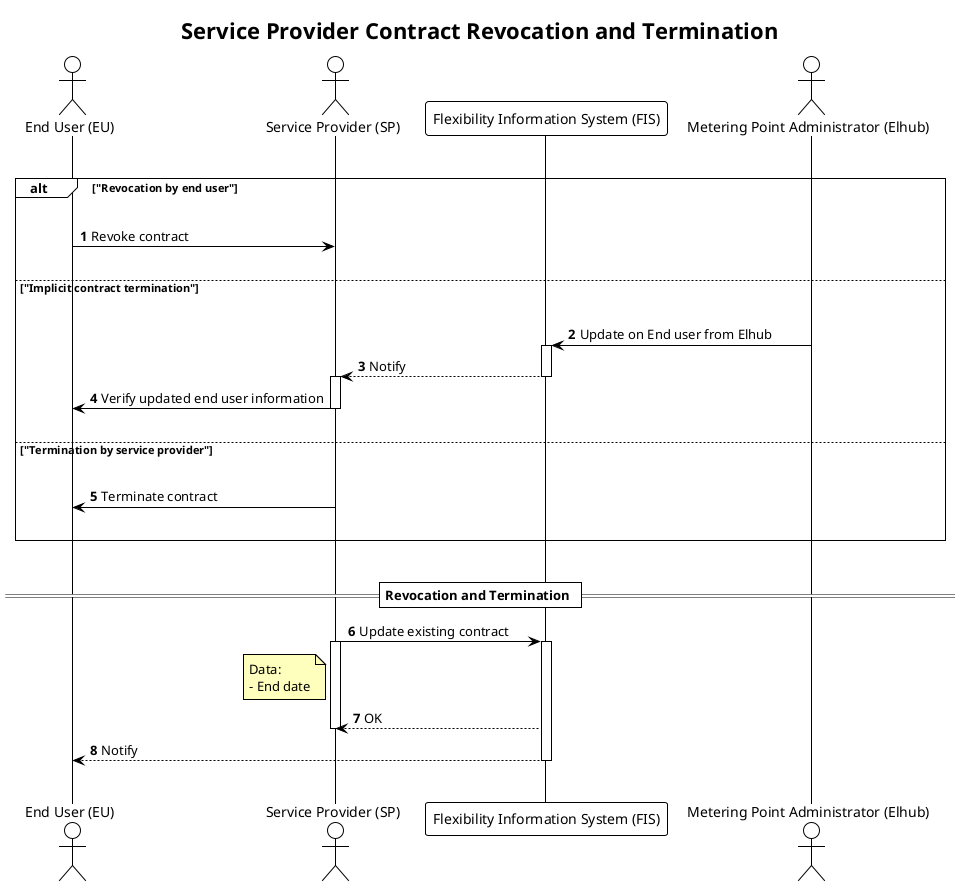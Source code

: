 @startuml revocation
!theme plain

title Service Provider Contract Revocation and Termination

autonumber
skinparam note {
    BackgroundColor #FFFFBD
}

actor "End User (EU)" AS EU
actor "Service Provider (SP)" as SP
participant "Flexibility Information System (FIS)" as FIS
actor "Metering Point Administrator (Elhub)" as Elhub

|||

alt "Revocation by end user"
    |||
    EU -> SP: Revoke contract
    |||
else "Implicit contract termination"
    |||
    Elhub -> FIS: Update on End user from Elhub
    activate FIS
    FIS --> SP: Notify
    deactivate FIS
    activate SP
    SP -> EU: Verify updated end user information
    deactivate SP
    |||
else "Termination by service provider"
    |||
    SP -> EU: Terminate contract
    |||
end
    |||

== Revocation and Termination ==

SP -> FIS: Update existing contract
activate SP
note left SP
    Data:
    - End date
end note
activate FIS
FIS --> SP: OK
deactivate SP
FIS --> EU: Notify
deactivate FIS

|||
@enduml
